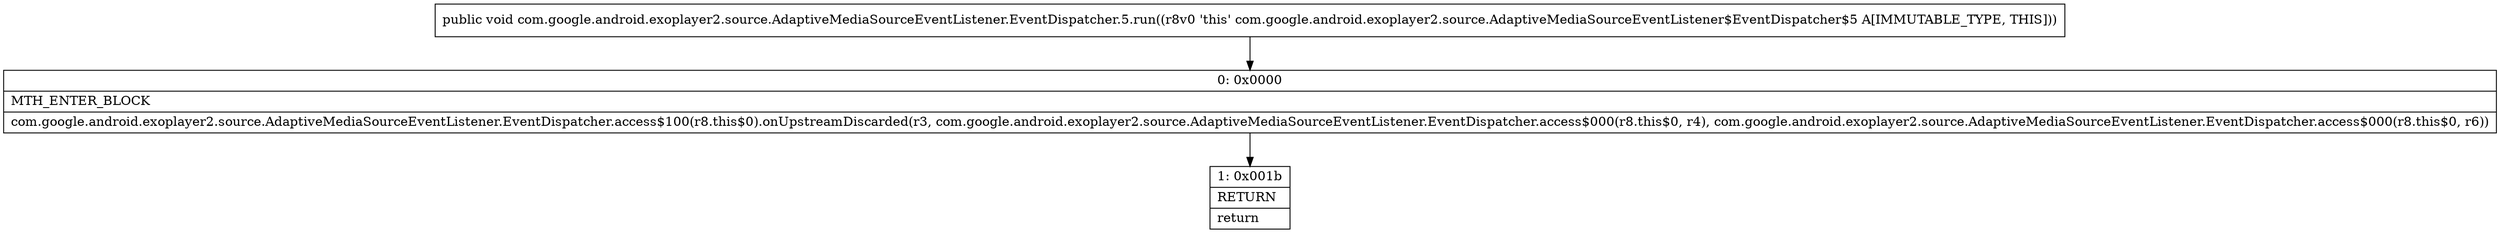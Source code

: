 digraph "CFG forcom.google.android.exoplayer2.source.AdaptiveMediaSourceEventListener.EventDispatcher.5.run()V" {
Node_0 [shape=record,label="{0\:\ 0x0000|MTH_ENTER_BLOCK\l|com.google.android.exoplayer2.source.AdaptiveMediaSourceEventListener.EventDispatcher.access$100(r8.this$0).onUpstreamDiscarded(r3, com.google.android.exoplayer2.source.AdaptiveMediaSourceEventListener.EventDispatcher.access$000(r8.this$0, r4), com.google.android.exoplayer2.source.AdaptiveMediaSourceEventListener.EventDispatcher.access$000(r8.this$0, r6))\l}"];
Node_1 [shape=record,label="{1\:\ 0x001b|RETURN\l|return\l}"];
MethodNode[shape=record,label="{public void com.google.android.exoplayer2.source.AdaptiveMediaSourceEventListener.EventDispatcher.5.run((r8v0 'this' com.google.android.exoplayer2.source.AdaptiveMediaSourceEventListener$EventDispatcher$5 A[IMMUTABLE_TYPE, THIS])) }"];
MethodNode -> Node_0;
Node_0 -> Node_1;
}


